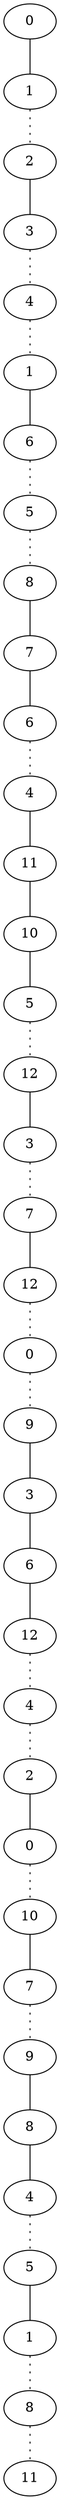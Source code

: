 graph {
a0 -- a1;
a1 -- a2 [style=dotted];
a2 -- a3;
a3 -- a4 [style=dotted];
a4 -- a5 [style=dotted];
a5 -- a6;
a6 -- a7 [style=dotted];
a7 -- a8 [style=dotted];
a8 -- a9;
a9 -- a10;
a10 -- a11 [style=dotted];
a11 -- a12;
a12 -- a13;
a13 -- a14;
a14 -- a15 [style=dotted];
a15 -- a16;
a16 -- a17 [style=dotted];
a17 -- a18;
a18 -- a19 [style=dotted];
a19 -- a20 [style=dotted];
a20 -- a21;
a21 -- a22;
a22 -- a23;
a23 -- a24 [style=dotted];
a24 -- a25 [style=dotted];
a25 -- a26;
a26 -- a27 [style=dotted];
a27 -- a28;
a28 -- a29 [style=dotted];
a29 -- a30;
a30 -- a31;
a31 -- a32 [style=dotted];
a32 -- a33;
a33 -- a34 [style=dotted];
a34 -- a35 [style=dotted];
a0[label=0];
a1[label=1];
a2[label=2];
a3[label=3];
a4[label=4];
a5[label=1];
a6[label=6];
a7[label=5];
a8[label=8];
a9[label=7];
a10[label=6];
a11[label=4];
a12[label=11];
a13[label=10];
a14[label=5];
a15[label=12];
a16[label=3];
a17[label=7];
a18[label=12];
a19[label=0];
a20[label=9];
a21[label=3];
a22[label=6];
a23[label=12];
a24[label=4];
a25[label=2];
a26[label=0];
a27[label=10];
a28[label=7];
a29[label=9];
a30[label=8];
a31[label=4];
a32[label=5];
a33[label=1];
a34[label=8];
a35[label=11];
}
